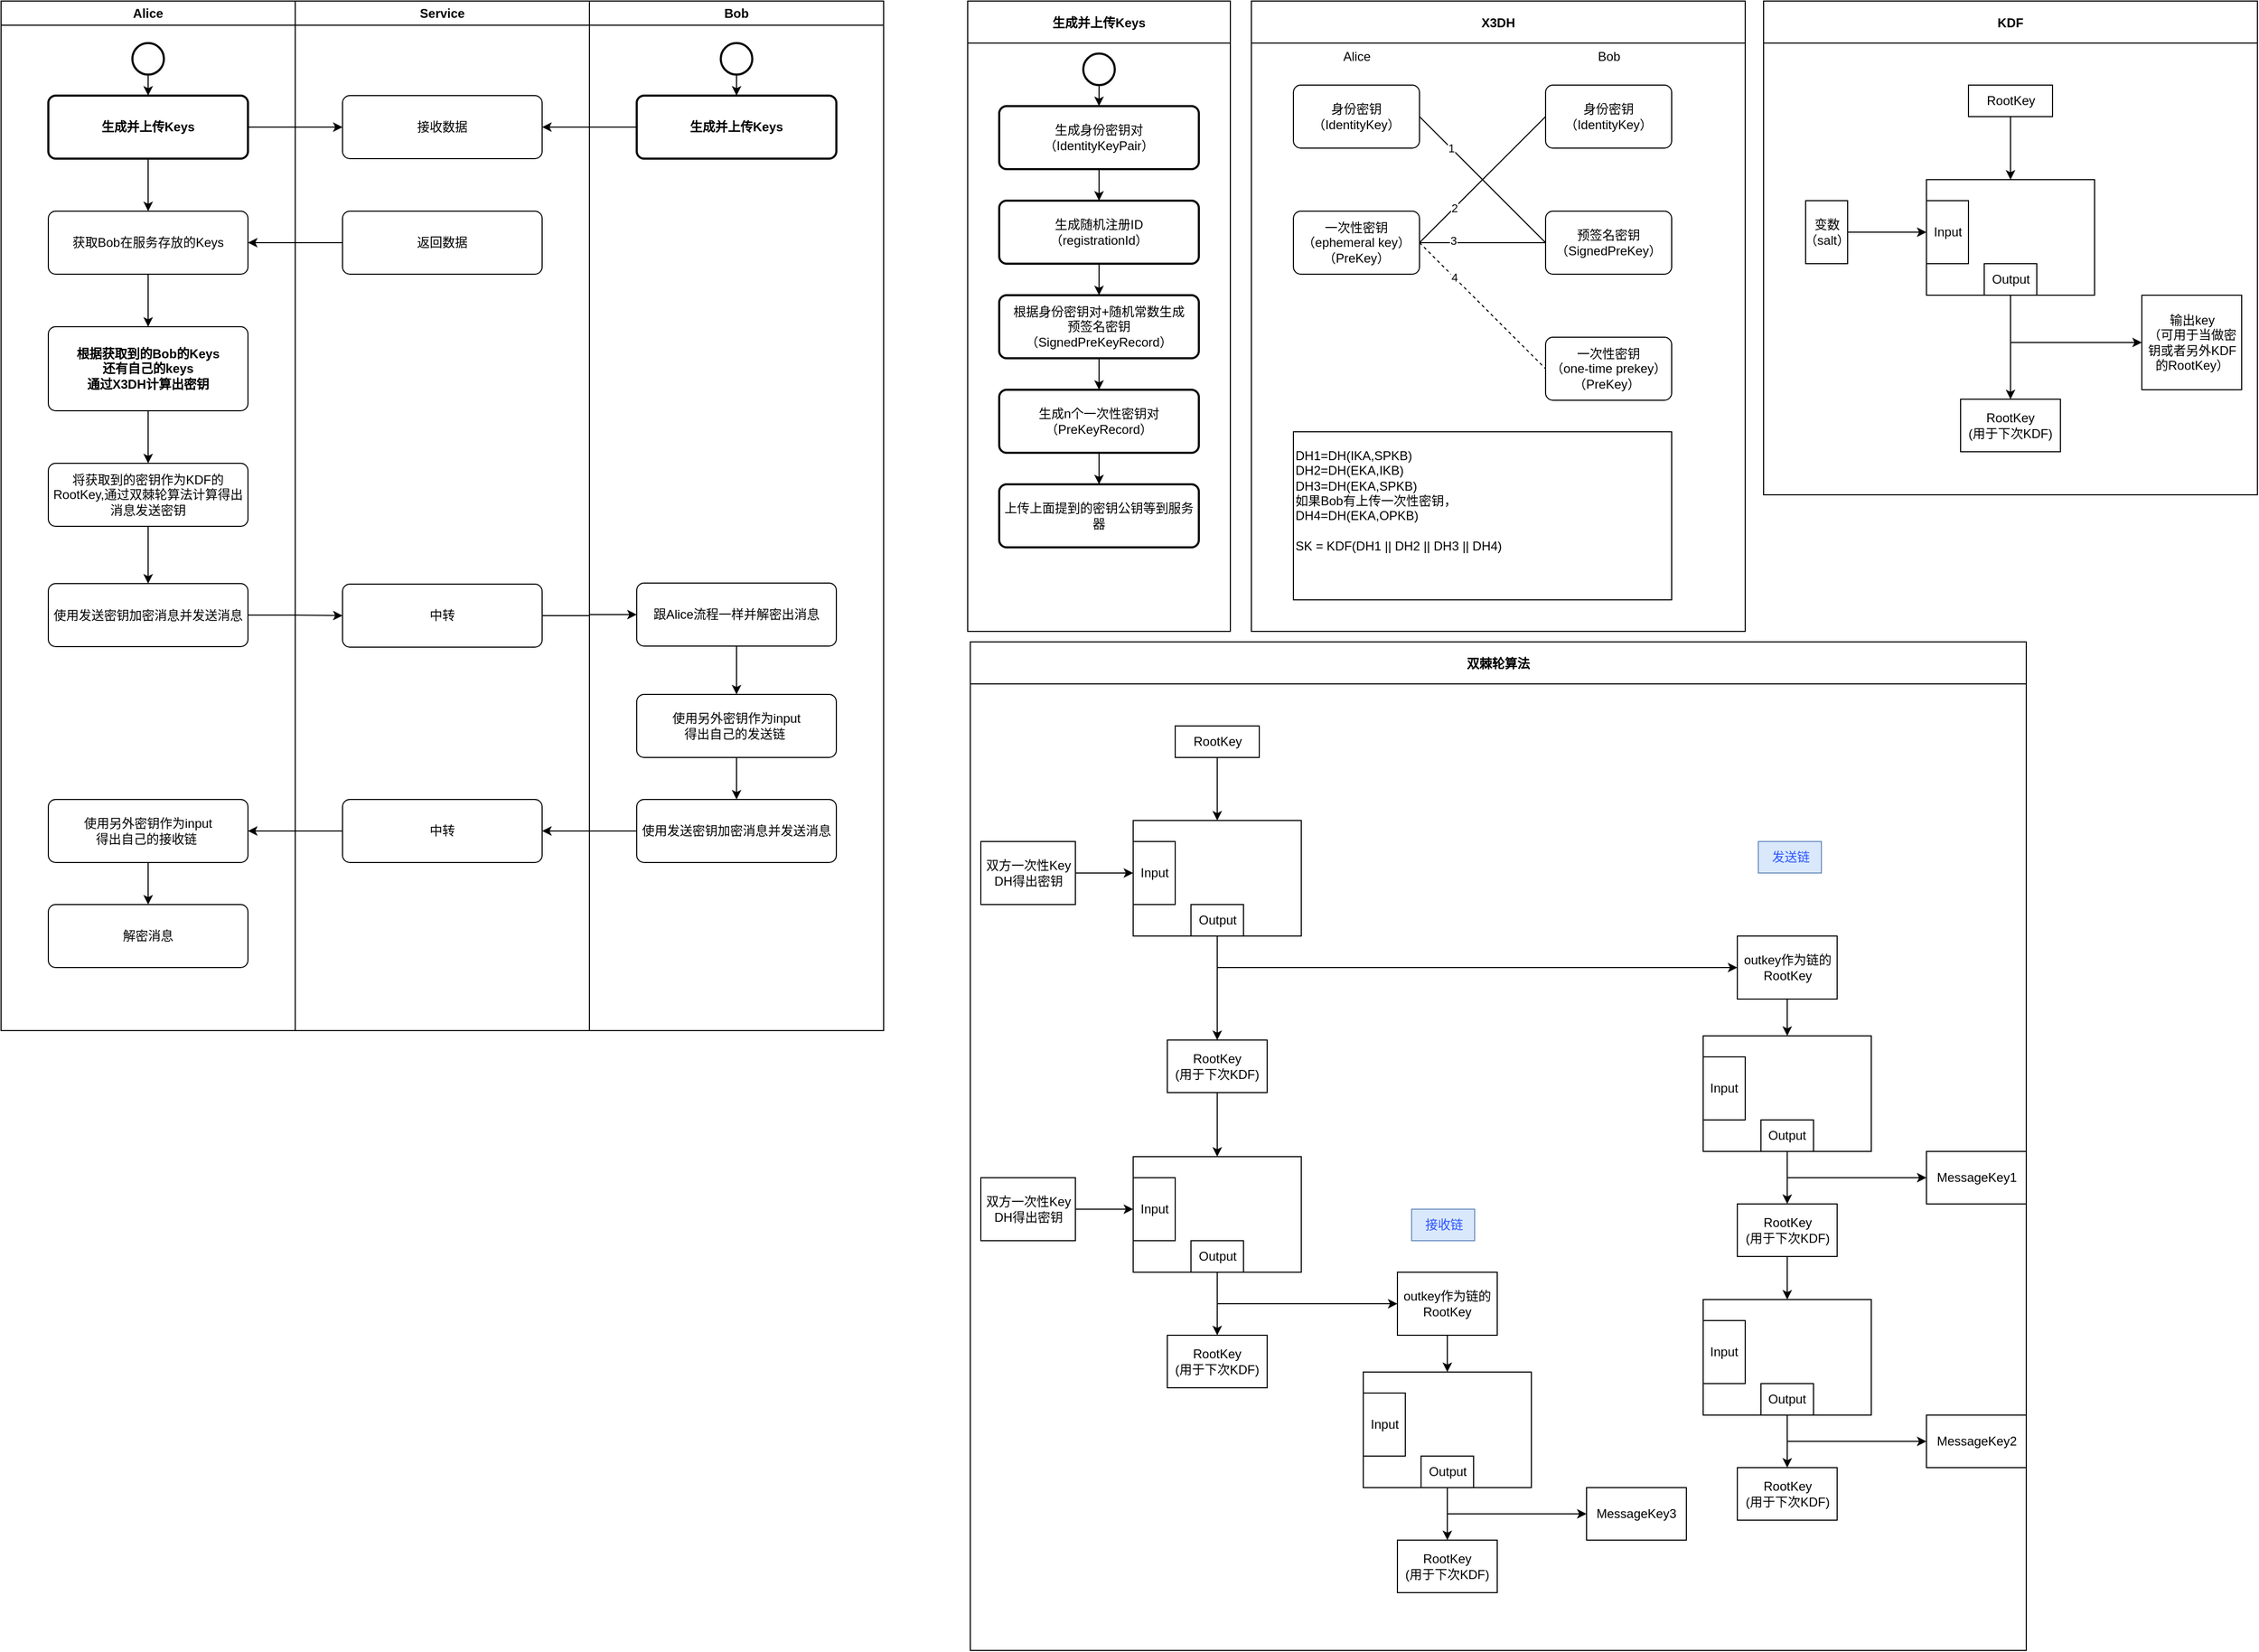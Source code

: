 <mxfile version="27.1.6">
  <diagram name="Page-1" id="gE_Jl_AhiK2FuCOz425i">
    <mxGraphModel dx="1783" dy="939" grid="1" gridSize="10" guides="1" tooltips="1" connect="1" arrows="1" fold="1" page="1" pageScale="1" pageWidth="827" pageHeight="1169" math="0" shadow="0">
      <root>
        <mxCell id="0" />
        <mxCell id="1" parent="0" />
        <mxCell id="V8p2LZqgIIOydE5HTveQ-61" value="生成并上传Keys" style="swimlane;startSize=40;horizontal=1;containerType=tree;" parent="1" vertex="1">
          <mxGeometry x="1000" y="30" width="250" height="600" as="geometry" />
        </mxCell>
        <mxCell id="V8p2LZqgIIOydE5HTveQ-67" style="edgeStyle=orthogonalEdgeStyle;rounded=0;orthogonalLoop=1;jettySize=auto;html=1;exitX=0.5;exitY=1;exitDx=0;exitDy=0;exitPerimeter=0;" parent="V8p2LZqgIIOydE5HTveQ-61" source="V8p2LZqgIIOydE5HTveQ-65" target="V8p2LZqgIIOydE5HTveQ-66" edge="1">
          <mxGeometry relative="1" as="geometry" />
        </mxCell>
        <mxCell id="V8p2LZqgIIOydE5HTveQ-65" value="" style="strokeWidth=2;html=1;shape=mxgraph.flowchart.start_2;whiteSpace=wrap;" parent="V8p2LZqgIIOydE5HTveQ-61" vertex="1">
          <mxGeometry x="110" y="50" width="30" height="30" as="geometry" />
        </mxCell>
        <mxCell id="V8p2LZqgIIOydE5HTveQ-69" style="edgeStyle=orthogonalEdgeStyle;rounded=0;orthogonalLoop=1;jettySize=auto;html=1;exitX=0.5;exitY=1;exitDx=0;exitDy=0;entryX=0.5;entryY=0;entryDx=0;entryDy=0;" parent="V8p2LZqgIIOydE5HTveQ-61" source="V8p2LZqgIIOydE5HTveQ-66" target="V8p2LZqgIIOydE5HTveQ-72" edge="1">
          <mxGeometry relative="1" as="geometry">
            <mxPoint x="180" y="220" as="targetPoint" />
          </mxGeometry>
        </mxCell>
        <mxCell id="V8p2LZqgIIOydE5HTveQ-66" value="生成身份密钥对&lt;div&gt;（IdentityKeyPair）&lt;/div&gt;" style="rounded=1;whiteSpace=wrap;html=1;absoluteArcSize=1;arcSize=14;strokeWidth=2;" parent="V8p2LZqgIIOydE5HTveQ-61" vertex="1">
          <mxGeometry x="30" y="100" width="190" height="60" as="geometry" />
        </mxCell>
        <mxCell id="V8p2LZqgIIOydE5HTveQ-71" style="edgeStyle=orthogonalEdgeStyle;rounded=0;orthogonalLoop=1;jettySize=auto;html=1;exitX=0.5;exitY=1;exitDx=0;exitDy=0;" parent="V8p2LZqgIIOydE5HTveQ-61" source="V8p2LZqgIIOydE5HTveQ-68" target="V8p2LZqgIIOydE5HTveQ-70" edge="1">
          <mxGeometry relative="1" as="geometry" />
        </mxCell>
        <mxCell id="V8p2LZqgIIOydE5HTveQ-68" value="根据身份密钥对+随机常数生成&lt;div&gt;预签名密钥（SignedPreKeyRecord）&lt;/div&gt;" style="rounded=1;whiteSpace=wrap;html=1;absoluteArcSize=1;arcSize=14;strokeWidth=2;" parent="V8p2LZqgIIOydE5HTveQ-61" vertex="1">
          <mxGeometry x="30" y="280" width="190" height="60" as="geometry" />
        </mxCell>
        <mxCell id="V8p2LZqgIIOydE5HTveQ-75" style="edgeStyle=orthogonalEdgeStyle;rounded=0;orthogonalLoop=1;jettySize=auto;html=1;exitX=0.5;exitY=1;exitDx=0;exitDy=0;" parent="V8p2LZqgIIOydE5HTveQ-61" source="V8p2LZqgIIOydE5HTveQ-70" target="V8p2LZqgIIOydE5HTveQ-74" edge="1">
          <mxGeometry relative="1" as="geometry" />
        </mxCell>
        <mxCell id="V8p2LZqgIIOydE5HTveQ-70" value="生成n个一次性密钥对&lt;br&gt;（PreKeyRecord）" style="rounded=1;whiteSpace=wrap;html=1;absoluteArcSize=1;arcSize=14;strokeWidth=2;" parent="V8p2LZqgIIOydE5HTveQ-61" vertex="1">
          <mxGeometry x="30" y="370" width="190" height="60" as="geometry" />
        </mxCell>
        <mxCell id="V8p2LZqgIIOydE5HTveQ-73" style="edgeStyle=orthogonalEdgeStyle;rounded=0;orthogonalLoop=1;jettySize=auto;html=1;exitX=0.5;exitY=1;exitDx=0;exitDy=0;" parent="V8p2LZqgIIOydE5HTveQ-61" source="V8p2LZqgIIOydE5HTveQ-72" target="V8p2LZqgIIOydE5HTveQ-68" edge="1">
          <mxGeometry relative="1" as="geometry" />
        </mxCell>
        <mxCell id="V8p2LZqgIIOydE5HTveQ-72" value="生成随机注册ID&lt;br&gt;（registrationId）" style="rounded=1;whiteSpace=wrap;html=1;absoluteArcSize=1;arcSize=14;strokeWidth=2;" parent="V8p2LZqgIIOydE5HTveQ-61" vertex="1">
          <mxGeometry x="30" y="190" width="190" height="60" as="geometry" />
        </mxCell>
        <mxCell id="V8p2LZqgIIOydE5HTveQ-74" value="上传上面提到的密钥公钥等到服务器" style="rounded=1;whiteSpace=wrap;html=1;absoluteArcSize=1;arcSize=14;strokeWidth=2;" parent="V8p2LZqgIIOydE5HTveQ-61" vertex="1">
          <mxGeometry x="30" y="460" width="190" height="60" as="geometry" />
        </mxCell>
        <mxCell id="V8p2LZqgIIOydE5HTveQ-86" value="" style="group" parent="1" vertex="1" connectable="0">
          <mxGeometry x="80" y="30" width="840" height="980" as="geometry" />
        </mxCell>
        <mxCell id="V8p2LZqgIIOydE5HTveQ-21" value="Alice" style="swimlane;whiteSpace=wrap" parent="V8p2LZqgIIOydE5HTveQ-86" vertex="1">
          <mxGeometry width="280" height="980" as="geometry" />
        </mxCell>
        <mxCell id="V8p2LZqgIIOydE5HTveQ-78" style="edgeStyle=orthogonalEdgeStyle;rounded=0;orthogonalLoop=1;jettySize=auto;html=1;exitX=0.5;exitY=1;exitDx=0;exitDy=0;exitPerimeter=0;" parent="V8p2LZqgIIOydE5HTveQ-21" source="V8p2LZqgIIOydE5HTveQ-60" target="V8p2LZqgIIOydE5HTveQ-77" edge="1">
          <mxGeometry relative="1" as="geometry" />
        </mxCell>
        <mxCell id="V8p2LZqgIIOydE5HTveQ-60" value="" style="strokeWidth=2;html=1;shape=mxgraph.flowchart.start_2;whiteSpace=wrap;" parent="V8p2LZqgIIOydE5HTveQ-21" vertex="1">
          <mxGeometry x="125" y="40" width="30" height="30" as="geometry" />
        </mxCell>
        <mxCell id="V8p2LZqgIIOydE5HTveQ-89" style="edgeStyle=orthogonalEdgeStyle;rounded=0;orthogonalLoop=1;jettySize=auto;html=1;exitX=0.5;exitY=1;exitDx=0;exitDy=0;" parent="V8p2LZqgIIOydE5HTveQ-21" source="V8p2LZqgIIOydE5HTveQ-77" target="V8p2LZqgIIOydE5HTveQ-85" edge="1">
          <mxGeometry relative="1" as="geometry" />
        </mxCell>
        <mxCell id="V8p2LZqgIIOydE5HTveQ-77" value="&lt;span style=&quot;font-weight: 700; text-wrap-mode: nowrap;&quot;&gt;生成并上传Keys&lt;/span&gt;" style="rounded=1;whiteSpace=wrap;html=1;absoluteArcSize=1;arcSize=14;strokeWidth=2;" parent="V8p2LZqgIIOydE5HTveQ-21" vertex="1">
          <mxGeometry x="45" y="90" width="190" height="60" as="geometry" />
        </mxCell>
        <mxCell id="xNrX6KRHu17jHrZVfqm7-13" style="edgeStyle=orthogonalEdgeStyle;rounded=0;orthogonalLoop=1;jettySize=auto;html=1;exitX=0.5;exitY=1;exitDx=0;exitDy=0;" edge="1" parent="V8p2LZqgIIOydE5HTveQ-21" source="V8p2LZqgIIOydE5HTveQ-85" target="xNrX6KRHu17jHrZVfqm7-12">
          <mxGeometry relative="1" as="geometry" />
        </mxCell>
        <mxCell id="V8p2LZqgIIOydE5HTveQ-85" value="获取Bob在服务存放的Keys" style="rounded=1;whiteSpace=wrap;html=1;absoluteArcSize=1;arcSize=14;strokeWidth=1;" parent="V8p2LZqgIIOydE5HTveQ-21" vertex="1">
          <mxGeometry x="45" y="200" width="190" height="60" as="geometry" />
        </mxCell>
        <mxCell id="xNrX6KRHu17jHrZVfqm7-153" style="edgeStyle=orthogonalEdgeStyle;rounded=0;orthogonalLoop=1;jettySize=auto;html=1;exitX=0.5;exitY=1;exitDx=0;exitDy=0;" edge="1" parent="V8p2LZqgIIOydE5HTveQ-21" source="xNrX6KRHu17jHrZVfqm7-12" target="xNrX6KRHu17jHrZVfqm7-152">
          <mxGeometry relative="1" as="geometry" />
        </mxCell>
        <mxCell id="xNrX6KRHu17jHrZVfqm7-12" value="&lt;b&gt;根据获取到的Bob的Keys&lt;br&gt;还有自己的keys&lt;br&gt;通过X3DH计算出密钥&lt;/b&gt;" style="rounded=1;whiteSpace=wrap;html=1;absoluteArcSize=1;arcSize=14;strokeWidth=1;" vertex="1" parent="V8p2LZqgIIOydE5HTveQ-21">
          <mxGeometry x="45" y="310" width="190" height="80" as="geometry" />
        </mxCell>
        <mxCell id="xNrX6KRHu17jHrZVfqm7-155" style="edgeStyle=orthogonalEdgeStyle;rounded=0;orthogonalLoop=1;jettySize=auto;html=1;" edge="1" parent="V8p2LZqgIIOydE5HTveQ-21" source="xNrX6KRHu17jHrZVfqm7-152" target="xNrX6KRHu17jHrZVfqm7-154">
          <mxGeometry relative="1" as="geometry" />
        </mxCell>
        <mxCell id="xNrX6KRHu17jHrZVfqm7-152" value="将获取到的密钥作为KDF的RootKey,通过双棘轮算法计算得出消息发送密钥" style="rounded=1;whiteSpace=wrap;html=1;absoluteArcSize=1;arcSize=14;strokeWidth=1;" vertex="1" parent="V8p2LZqgIIOydE5HTveQ-21">
          <mxGeometry x="45" y="440" width="190" height="60" as="geometry" />
        </mxCell>
        <mxCell id="xNrX6KRHu17jHrZVfqm7-154" value="使用发送密钥加密消息并发送消息" style="rounded=1;whiteSpace=wrap;html=1;absoluteArcSize=1;arcSize=14;strokeWidth=1;" vertex="1" parent="V8p2LZqgIIOydE5HTveQ-21">
          <mxGeometry x="45" y="554.5" width="190" height="60" as="geometry" />
        </mxCell>
        <mxCell id="xNrX6KRHu17jHrZVfqm7-169" style="edgeStyle=orthogonalEdgeStyle;rounded=0;orthogonalLoop=1;jettySize=auto;html=1;" edge="1" parent="V8p2LZqgIIOydE5HTveQ-21" source="xNrX6KRHu17jHrZVfqm7-166" target="xNrX6KRHu17jHrZVfqm7-168">
          <mxGeometry relative="1" as="geometry" />
        </mxCell>
        <mxCell id="xNrX6KRHu17jHrZVfqm7-166" value="使用另外密钥作为input&lt;div&gt;得出自己的接收链&amp;nbsp;&lt;/div&gt;" style="rounded=1;whiteSpace=wrap;html=1;absoluteArcSize=1;arcSize=14;strokeWidth=1;" vertex="1" parent="V8p2LZqgIIOydE5HTveQ-21">
          <mxGeometry x="45" y="760" width="190" height="60" as="geometry" />
        </mxCell>
        <mxCell id="xNrX6KRHu17jHrZVfqm7-168" value="解密消息" style="rounded=1;whiteSpace=wrap;html=1;absoluteArcSize=1;arcSize=14;strokeWidth=1;" vertex="1" parent="V8p2LZqgIIOydE5HTveQ-21">
          <mxGeometry x="45" y="860" width="190" height="60" as="geometry" />
        </mxCell>
        <mxCell id="V8p2LZqgIIOydE5HTveQ-30" value="Service" style="swimlane;whiteSpace=wrap;startSize=23;" parent="V8p2LZqgIIOydE5HTveQ-86" vertex="1">
          <mxGeometry x="280" width="280" height="980" as="geometry" />
        </mxCell>
        <mxCell id="V8p2LZqgIIOydE5HTveQ-81" value="接收数据" style="rounded=1;whiteSpace=wrap;html=1;absoluteArcSize=1;arcSize=14;strokeWidth=1;" parent="V8p2LZqgIIOydE5HTveQ-30" vertex="1">
          <mxGeometry x="45" y="90" width="190" height="60" as="geometry" />
        </mxCell>
        <mxCell id="V8p2LZqgIIOydE5HTveQ-87" value="返回数据" style="rounded=1;whiteSpace=wrap;html=1;absoluteArcSize=1;arcSize=14;strokeWidth=1;" parent="V8p2LZqgIIOydE5HTveQ-30" vertex="1">
          <mxGeometry x="45" y="200" width="190" height="60" as="geometry" />
        </mxCell>
        <mxCell id="xNrX6KRHu17jHrZVfqm7-156" value="中转" style="rounded=1;whiteSpace=wrap;html=1;absoluteArcSize=1;arcSize=14;strokeWidth=1;" vertex="1" parent="V8p2LZqgIIOydE5HTveQ-30">
          <mxGeometry x="45" y="555" width="190" height="60" as="geometry" />
        </mxCell>
        <mxCell id="xNrX6KRHu17jHrZVfqm7-164" value="中转" style="rounded=1;whiteSpace=wrap;html=1;absoluteArcSize=1;arcSize=14;strokeWidth=1;" vertex="1" parent="V8p2LZqgIIOydE5HTveQ-30">
          <mxGeometry x="45" y="760" width="190" height="60" as="geometry" />
        </mxCell>
        <mxCell id="V8p2LZqgIIOydE5HTveQ-49" value="Bob" style="swimlane;whiteSpace=wrap" parent="V8p2LZqgIIOydE5HTveQ-86" vertex="1">
          <mxGeometry x="560" width="280" height="980" as="geometry" />
        </mxCell>
        <mxCell id="V8p2LZqgIIOydE5HTveQ-79" style="edgeStyle=orthogonalEdgeStyle;rounded=0;orthogonalLoop=1;jettySize=auto;html=1;exitX=0.5;exitY=1;exitDx=0;exitDy=0;exitPerimeter=0;" parent="V8p2LZqgIIOydE5HTveQ-49" source="V8p2LZqgIIOydE5HTveQ-58" target="V8p2LZqgIIOydE5HTveQ-76" edge="1">
          <mxGeometry relative="1" as="geometry" />
        </mxCell>
        <mxCell id="V8p2LZqgIIOydE5HTveQ-58" value="" style="strokeWidth=2;html=1;shape=mxgraph.flowchart.start_2;whiteSpace=wrap;" parent="V8p2LZqgIIOydE5HTveQ-49" vertex="1">
          <mxGeometry x="125" y="40" width="30" height="30" as="geometry" />
        </mxCell>
        <mxCell id="V8p2LZqgIIOydE5HTveQ-76" value="&lt;span style=&quot;font-weight: 700; text-wrap-mode: nowrap;&quot;&gt;生成并上传Keys&lt;/span&gt;" style="rounded=1;whiteSpace=wrap;html=1;absoluteArcSize=1;arcSize=14;strokeWidth=2;" parent="V8p2LZqgIIOydE5HTveQ-49" vertex="1">
          <mxGeometry x="45" y="90" width="190" height="60" as="geometry" />
        </mxCell>
        <mxCell id="xNrX6KRHu17jHrZVfqm7-161" style="edgeStyle=orthogonalEdgeStyle;rounded=0;orthogonalLoop=1;jettySize=auto;html=1;" edge="1" parent="V8p2LZqgIIOydE5HTveQ-49" source="xNrX6KRHu17jHrZVfqm7-158" target="xNrX6KRHu17jHrZVfqm7-160">
          <mxGeometry relative="1" as="geometry" />
        </mxCell>
        <mxCell id="xNrX6KRHu17jHrZVfqm7-158" value="跟Alice流程一样并解密出消息" style="rounded=1;whiteSpace=wrap;html=1;absoluteArcSize=1;arcSize=14;strokeWidth=1;" vertex="1" parent="V8p2LZqgIIOydE5HTveQ-49">
          <mxGeometry x="45" y="554" width="190" height="60" as="geometry" />
        </mxCell>
        <mxCell id="xNrX6KRHu17jHrZVfqm7-163" style="edgeStyle=orthogonalEdgeStyle;rounded=0;orthogonalLoop=1;jettySize=auto;html=1;" edge="1" parent="V8p2LZqgIIOydE5HTveQ-49" source="xNrX6KRHu17jHrZVfqm7-160" target="xNrX6KRHu17jHrZVfqm7-162">
          <mxGeometry relative="1" as="geometry" />
        </mxCell>
        <mxCell id="xNrX6KRHu17jHrZVfqm7-160" value="使用另外密钥作为input&lt;div&gt;得出自己的发送链&amp;nbsp;&lt;/div&gt;" style="rounded=1;whiteSpace=wrap;html=1;absoluteArcSize=1;arcSize=14;strokeWidth=1;" vertex="1" parent="V8p2LZqgIIOydE5HTveQ-49">
          <mxGeometry x="45" y="660" width="190" height="60" as="geometry" />
        </mxCell>
        <mxCell id="xNrX6KRHu17jHrZVfqm7-162" value="使用发送密钥加密消息并发送消息" style="rounded=1;whiteSpace=wrap;html=1;absoluteArcSize=1;arcSize=14;strokeWidth=1;" vertex="1" parent="V8p2LZqgIIOydE5HTveQ-49">
          <mxGeometry x="45" y="760" width="190" height="60" as="geometry" />
        </mxCell>
        <mxCell id="V8p2LZqgIIOydE5HTveQ-83" style="edgeStyle=orthogonalEdgeStyle;rounded=0;orthogonalLoop=1;jettySize=auto;html=1;exitX=1;exitY=0.5;exitDx=0;exitDy=0;" parent="V8p2LZqgIIOydE5HTveQ-86" source="V8p2LZqgIIOydE5HTveQ-77" target="V8p2LZqgIIOydE5HTveQ-81" edge="1">
          <mxGeometry relative="1" as="geometry" />
        </mxCell>
        <mxCell id="V8p2LZqgIIOydE5HTveQ-82" style="edgeStyle=orthogonalEdgeStyle;rounded=0;orthogonalLoop=1;jettySize=auto;html=1;exitX=0;exitY=0.5;exitDx=0;exitDy=0;" parent="V8p2LZqgIIOydE5HTveQ-86" source="V8p2LZqgIIOydE5HTveQ-76" target="V8p2LZqgIIOydE5HTveQ-81" edge="1">
          <mxGeometry relative="1" as="geometry" />
        </mxCell>
        <mxCell id="V8p2LZqgIIOydE5HTveQ-88" style="edgeStyle=orthogonalEdgeStyle;rounded=0;orthogonalLoop=1;jettySize=auto;html=1;exitX=0;exitY=0.5;exitDx=0;exitDy=0;" parent="V8p2LZqgIIOydE5HTveQ-86" source="V8p2LZqgIIOydE5HTveQ-87" target="V8p2LZqgIIOydE5HTveQ-85" edge="1">
          <mxGeometry relative="1" as="geometry" />
        </mxCell>
        <mxCell id="xNrX6KRHu17jHrZVfqm7-157" style="edgeStyle=orthogonalEdgeStyle;rounded=0;orthogonalLoop=1;jettySize=auto;html=1;" edge="1" parent="V8p2LZqgIIOydE5HTveQ-86" source="xNrX6KRHu17jHrZVfqm7-154" target="xNrX6KRHu17jHrZVfqm7-156">
          <mxGeometry relative="1" as="geometry" />
        </mxCell>
        <mxCell id="xNrX6KRHu17jHrZVfqm7-159" style="edgeStyle=orthogonalEdgeStyle;rounded=0;orthogonalLoop=1;jettySize=auto;html=1;exitX=1;exitY=0.5;exitDx=0;exitDy=0;" edge="1" parent="V8p2LZqgIIOydE5HTveQ-86" source="xNrX6KRHu17jHrZVfqm7-156" target="xNrX6KRHu17jHrZVfqm7-158">
          <mxGeometry relative="1" as="geometry" />
        </mxCell>
        <mxCell id="xNrX6KRHu17jHrZVfqm7-165" style="edgeStyle=orthogonalEdgeStyle;rounded=0;orthogonalLoop=1;jettySize=auto;html=1;" edge="1" parent="V8p2LZqgIIOydE5HTveQ-86" source="xNrX6KRHu17jHrZVfqm7-162" target="xNrX6KRHu17jHrZVfqm7-164">
          <mxGeometry relative="1" as="geometry" />
        </mxCell>
        <mxCell id="xNrX6KRHu17jHrZVfqm7-167" style="edgeStyle=orthogonalEdgeStyle;rounded=0;orthogonalLoop=1;jettySize=auto;html=1;" edge="1" parent="V8p2LZqgIIOydE5HTveQ-86" source="xNrX6KRHu17jHrZVfqm7-164" target="xNrX6KRHu17jHrZVfqm7-166">
          <mxGeometry relative="1" as="geometry" />
        </mxCell>
        <mxCell id="V8p2LZqgIIOydE5HTveQ-91" value="X3DH" style="swimlane;startSize=40;horizontal=1;containerType=tree;" parent="1" vertex="1">
          <mxGeometry x="1270" y="30" width="470" height="600" as="geometry" />
        </mxCell>
        <mxCell id="xNrX6KRHu17jHrZVfqm7-1" style="rounded=0;orthogonalLoop=1;jettySize=auto;html=1;exitX=1;exitY=0.5;exitDx=0;exitDy=0;entryX=0;entryY=0.5;entryDx=0;entryDy=0;endArrow=none;startFill=0;" edge="1" parent="V8p2LZqgIIOydE5HTveQ-91" source="V8p2LZqgIIOydE5HTveQ-103" target="V8p2LZqgIIOydE5HTveQ-106">
          <mxGeometry relative="1" as="geometry" />
        </mxCell>
        <mxCell id="xNrX6KRHu17jHrZVfqm7-2" value="1" style="edgeLabel;html=1;align=center;verticalAlign=middle;resizable=0;points=[];" vertex="1" connectable="0" parent="xNrX6KRHu17jHrZVfqm7-1">
          <mxGeometry x="-0.09" y="2" relative="1" as="geometry">
            <mxPoint x="-26" y="-23" as="offset" />
          </mxGeometry>
        </mxCell>
        <mxCell id="V8p2LZqgIIOydE5HTveQ-103" value="身份密钥&lt;br&gt;（IdentityKey）" style="rounded=1;whiteSpace=wrap;html=1;absoluteArcSize=1;arcSize=14;strokeWidth=1;" parent="V8p2LZqgIIOydE5HTveQ-91" vertex="1">
          <mxGeometry x="40" y="80" width="120" height="60" as="geometry" />
        </mxCell>
        <mxCell id="V8p2LZqgIIOydE5HTveQ-104" value="身份密钥&lt;br&gt;（IdentityKey）" style="rounded=1;whiteSpace=wrap;html=1;absoluteArcSize=1;arcSize=14;strokeWidth=1;" parent="V8p2LZqgIIOydE5HTveQ-91" vertex="1">
          <mxGeometry x="280" y="80" width="120" height="60" as="geometry" />
        </mxCell>
        <mxCell id="xNrX6KRHu17jHrZVfqm7-5" style="rounded=0;orthogonalLoop=1;jettySize=auto;html=1;exitX=1;exitY=0.5;exitDx=0;exitDy=0;entryX=0;entryY=0.5;entryDx=0;entryDy=0;endArrow=none;startFill=0;" edge="1" parent="V8p2LZqgIIOydE5HTveQ-91" source="V8p2LZqgIIOydE5HTveQ-105" target="V8p2LZqgIIOydE5HTveQ-104">
          <mxGeometry relative="1" as="geometry" />
        </mxCell>
        <mxCell id="xNrX6KRHu17jHrZVfqm7-6" value="2" style="edgeLabel;html=1;align=center;verticalAlign=middle;resizable=0;points=[];" vertex="1" connectable="0" parent="xNrX6KRHu17jHrZVfqm7-5">
          <mxGeometry x="-0.446" relative="1" as="geometry">
            <mxPoint as="offset" />
          </mxGeometry>
        </mxCell>
        <mxCell id="xNrX6KRHu17jHrZVfqm7-9" style="rounded=0;orthogonalLoop=1;jettySize=auto;html=1;exitX=1;exitY=0.5;exitDx=0;exitDy=0;entryX=0;entryY=0.5;entryDx=0;entryDy=0;endArrow=none;startFill=0;dashed=1;" edge="1" parent="V8p2LZqgIIOydE5HTveQ-91" source="V8p2LZqgIIOydE5HTveQ-105" target="V8p2LZqgIIOydE5HTveQ-107">
          <mxGeometry relative="1" as="geometry" />
        </mxCell>
        <mxCell id="xNrX6KRHu17jHrZVfqm7-10" value="4" style="edgeLabel;html=1;align=center;verticalAlign=middle;resizable=0;points=[];" vertex="1" connectable="0" parent="xNrX6KRHu17jHrZVfqm7-9">
          <mxGeometry x="-0.45" relative="1" as="geometry">
            <mxPoint as="offset" />
          </mxGeometry>
        </mxCell>
        <mxCell id="V8p2LZqgIIOydE5HTveQ-105" value="一次性密钥&lt;br&gt;（ephemeral key）&lt;br&gt;&lt;div&gt;（PreKey）&lt;/div&gt;" style="rounded=1;whiteSpace=wrap;html=1;absoluteArcSize=1;arcSize=14;strokeWidth=1;" parent="V8p2LZqgIIOydE5HTveQ-91" vertex="1">
          <mxGeometry x="40" y="200" width="120" height="60" as="geometry" />
        </mxCell>
        <mxCell id="V8p2LZqgIIOydE5HTveQ-106" value="预签名密钥&lt;br&gt;（SignedPreKey）" style="rounded=1;whiteSpace=wrap;html=1;absoluteArcSize=1;arcSize=14;strokeWidth=1;" parent="V8p2LZqgIIOydE5HTveQ-91" vertex="1">
          <mxGeometry x="280" y="200" width="120" height="60" as="geometry" />
        </mxCell>
        <mxCell id="V8p2LZqgIIOydE5HTveQ-107" value="一次性密钥&lt;div&gt;&lt;span class=&quot;eusoft-eudic-chrome-extension-translate-content eusoft-eudic-chrome-extension-translate-content-style-italic quote&quot;&gt;（one-time prekey）&lt;br class=&quot;ng-star-inserted&quot;&gt;&lt;span class=&quot;eusoft-eudic-chrome-extension-translate-topbottom-space ng-star-inserted&quot;&gt;&lt;/span&gt;&lt;span class=&quot;eusoft-eudic-chrome-extension-translate-topbottom-space ng-star-inserted&quot;&gt;&lt;/span&gt;&lt;span class=&quot;eusoft-eudic-translate-loading-tag&quot;&gt;&lt;/span&gt;&lt;/span&gt;&lt;div data-eusoft-did-translate-attribute-en=&quot;1&quot;&gt;（PreKey）&lt;span class=&quot;eusoft-eudic-chrome-extension-translate-content eusoft-eudic-chrome-extension-translate-content-style-italic quote&quot;&gt;&lt;span class=&quot;eusoft-eudic-chrome-extension-translate-white-space ng-star-inserted&quot;&gt;&amp;nbsp;&lt;/span&gt;&lt;span class=&quot;eusoft-eudic-translate-loading-tag&quot;&gt;&lt;/span&gt;&lt;/span&gt;&lt;/div&gt;&lt;/div&gt;" style="rounded=1;whiteSpace=wrap;html=1;absoluteArcSize=1;arcSize=14;strokeWidth=1;" parent="V8p2LZqgIIOydE5HTveQ-91" vertex="1">
          <mxGeometry x="280" y="320" width="120" height="60" as="geometry" />
        </mxCell>
        <mxCell id="V8p2LZqgIIOydE5HTveQ-108" value="Alice" style="text;html=1;align=center;verticalAlign=middle;resizable=0;points=[];autosize=1;strokeColor=none;fillColor=none;" parent="V8p2LZqgIIOydE5HTveQ-91" vertex="1">
          <mxGeometry x="75" y="38" width="50" height="30" as="geometry" />
        </mxCell>
        <mxCell id="V8p2LZqgIIOydE5HTveQ-109" value="Bob" style="text;html=1;align=center;verticalAlign=middle;resizable=0;points=[];autosize=1;strokeColor=none;fillColor=none;" parent="V8p2LZqgIIOydE5HTveQ-91" vertex="1">
          <mxGeometry x="320" y="38" width="40" height="30" as="geometry" />
        </mxCell>
        <mxCell id="xNrX6KRHu17jHrZVfqm7-7" style="rounded=0;orthogonalLoop=1;jettySize=auto;html=1;exitX=1;exitY=0.5;exitDx=0;exitDy=0;endArrow=none;startFill=0;entryX=0;entryY=0.5;entryDx=0;entryDy=0;" edge="1" parent="V8p2LZqgIIOydE5HTveQ-91" source="V8p2LZqgIIOydE5HTveQ-105" target="V8p2LZqgIIOydE5HTveQ-106">
          <mxGeometry relative="1" as="geometry">
            <mxPoint x="260" y="240" as="targetPoint" />
          </mxGeometry>
        </mxCell>
        <mxCell id="xNrX6KRHu17jHrZVfqm7-8" value="3" style="edgeLabel;html=1;align=center;verticalAlign=middle;resizable=0;points=[];" vertex="1" connectable="0" parent="xNrX6KRHu17jHrZVfqm7-7">
          <mxGeometry x="-0.473" y="2" relative="1" as="geometry">
            <mxPoint as="offset" />
          </mxGeometry>
        </mxCell>
        <mxCell id="xNrX6KRHu17jHrZVfqm7-11" value="DH1=DH(IKA,SPKB)&lt;br&gt;DH2=DH(EKA,IKB)&lt;div&gt;DH3=DH(EKA,SPKB)&lt;/div&gt;&lt;div&gt;如果Bob有上传一次性密钥，&lt;/div&gt;&lt;div data-eusoft-did-translate-attribute-en=&quot;1&quot;&gt;DH4=DH(EKA,OPKB)&lt;span style=&quot;display: none !important;&quot; class=&quot;eusoft-eudic-chrome-extension-translate-content eusoft-eudic-chrome-extension-translate-content-style-italic quote&quot;&gt;&lt;span class=&quot;eusoft-eudic-chrome-extension-translate-white-space ng-star-inserted&quot;&gt;&amp;nbsp;&lt;/span&gt;&lt;span style=&quot;text-decoration-color: rgb(32, 33, 36); font-size: 0.8em !important;&quot; class=&quot;eusoft-eudic-chrome-extension-translate-item eusoft-eudic-chrome-extension-translate-inner-content ng-star-inserted&quot;&gt;&lt;span&gt;DH4=DH（EKA，OK）&lt;/span&gt;&lt;/span&gt;&lt;/span&gt;&lt;/div&gt;&lt;div data-eusoft-did-translate-attribute-en=&quot;1&quot;&gt;&lt;br&gt;&lt;/div&gt;&lt;div data-eusoft-did-translate-attribute-en=&quot;1&quot;&gt;SK = KDF(DH1 || DH2 || DH3 || DH4)&lt;/div&gt;&lt;div data-eusoft-did-translate-attribute-en=&quot;1&quot;&gt;&lt;br&gt;&lt;/div&gt;&lt;div&gt;&lt;div&gt;&lt;br&gt;&lt;/div&gt;&lt;/div&gt;" style="whiteSpace=wrap;html=1;align=left;" vertex="1" parent="V8p2LZqgIIOydE5HTveQ-91">
          <mxGeometry x="40" y="410" width="360" height="160" as="geometry" />
        </mxCell>
        <mxCell id="xNrX6KRHu17jHrZVfqm7-14" value="KDF" style="swimlane;startSize=40;horizontal=1;containerType=tree;" vertex="1" parent="1">
          <mxGeometry x="1757.5" y="30" width="470" height="470" as="geometry" />
        </mxCell>
        <mxCell id="xNrX6KRHu17jHrZVfqm7-35" style="edgeStyle=orthogonalEdgeStyle;rounded=0;orthogonalLoop=1;jettySize=auto;html=1;exitX=0.5;exitY=1;exitDx=0;exitDy=0;entryX=0.5;entryY=0;entryDx=0;entryDy=0;" edge="1" parent="xNrX6KRHu17jHrZVfqm7-14" source="xNrX6KRHu17jHrZVfqm7-32" target="xNrX6KRHu17jHrZVfqm7-30">
          <mxGeometry relative="1" as="geometry" />
        </mxCell>
        <mxCell id="xNrX6KRHu17jHrZVfqm7-32" value="RootKey" style="whiteSpace=wrap;html=1;" vertex="1" parent="xNrX6KRHu17jHrZVfqm7-14">
          <mxGeometry x="195" y="80" width="80" height="30" as="geometry" />
        </mxCell>
        <mxCell id="xNrX6KRHu17jHrZVfqm7-40" style="edgeStyle=orthogonalEdgeStyle;rounded=0;orthogonalLoop=1;jettySize=auto;html=1;exitX=1;exitY=0.5;exitDx=0;exitDy=0;entryX=0;entryY=0.5;entryDx=0;entryDy=0;" edge="1" parent="xNrX6KRHu17jHrZVfqm7-14" source="xNrX6KRHu17jHrZVfqm7-39" target="xNrX6KRHu17jHrZVfqm7-36">
          <mxGeometry relative="1" as="geometry" />
        </mxCell>
        <mxCell id="xNrX6KRHu17jHrZVfqm7-39" value="变数&lt;br&gt;（salt）" style="whiteSpace=wrap;html=1;" vertex="1" parent="xNrX6KRHu17jHrZVfqm7-14">
          <mxGeometry x="40" y="190" width="40" height="60" as="geometry" />
        </mxCell>
        <mxCell id="xNrX6KRHu17jHrZVfqm7-41" value="" style="group" vertex="1" connectable="0" parent="xNrX6KRHu17jHrZVfqm7-14">
          <mxGeometry x="155" y="170" width="160" height="110" as="geometry" />
        </mxCell>
        <mxCell id="xNrX6KRHu17jHrZVfqm7-30" value="" style="whiteSpace=wrap;html=1;" vertex="1" parent="xNrX6KRHu17jHrZVfqm7-41">
          <mxGeometry width="160" height="110" as="geometry" />
        </mxCell>
        <mxCell id="xNrX6KRHu17jHrZVfqm7-36" value="Input" style="whiteSpace=wrap;html=1;" vertex="1" parent="xNrX6KRHu17jHrZVfqm7-41">
          <mxGeometry y="20" width="40" height="60" as="geometry" />
        </mxCell>
        <mxCell id="xNrX6KRHu17jHrZVfqm7-37" value="Output" style="whiteSpace=wrap;html=1;" vertex="1" parent="xNrX6KRHu17jHrZVfqm7-41">
          <mxGeometry x="55" y="80" width="50" height="30" as="geometry" />
        </mxCell>
        <mxCell id="xNrX6KRHu17jHrZVfqm7-42" value="RootKey&lt;div&gt;(用于下次KDF)&lt;span style=&quot;display: none !important;&quot; class=&quot;eusoft-eudic-chrome-extension-translate-content eusoft-eudic-chrome-extension-translate-content-style-italic quote&quot;&gt;&lt;span class=&quot;eusoft-eudic-chrome-extension-translate-white-space ng-star-inserted&quot;&gt;&amp;nbsp;&lt;/span&gt;&lt;span style=&quot;text-decoration-color: #202124FF !important; font-size: 0.8em !important;&quot; class=&quot;eusoft-eudic-chrome-extension-translate-item eusoft-eudic-chrome-extension-translate-inner-content ng-star-inserted&quot;&gt;&lt;span&gt;根键&lt;/span&gt;&lt;/span&gt;&lt;/span&gt;&lt;/div&gt;" style="whiteSpace=wrap;html=1;" vertex="1" parent="xNrX6KRHu17jHrZVfqm7-14">
          <mxGeometry x="187.5" y="379" width="95" height="50" as="geometry" />
        </mxCell>
        <mxCell id="xNrX6KRHu17jHrZVfqm7-43" style="edgeStyle=orthogonalEdgeStyle;rounded=0;orthogonalLoop=1;jettySize=auto;html=1;exitX=0.5;exitY=1;exitDx=0;exitDy=0;" edge="1" parent="xNrX6KRHu17jHrZVfqm7-14" source="xNrX6KRHu17jHrZVfqm7-37" target="xNrX6KRHu17jHrZVfqm7-42">
          <mxGeometry relative="1" as="geometry">
            <Array as="points">
              <mxPoint x="235" y="340" />
              <mxPoint x="235" y="340" />
            </Array>
          </mxGeometry>
        </mxCell>
        <mxCell id="xNrX6KRHu17jHrZVfqm7-57" value="输出key&lt;div&gt;&lt;span style=&quot;display: none !important;&quot; class=&quot;eusoft-eudic-chrome-extension-translate-content eusoft-eudic-chrome-extension-translate-content-style-italic quote&quot;&gt;&lt;span class=&quot;eusoft-eudic-chrome-extension-translate-white-space ng-star-inserted&quot;&gt;&amp;nbsp;&lt;/span&gt;&lt;span style=&quot;text-decoration-color: rgb(32, 33, 36); font-size: 0.8em !important;&quot; class=&quot;eusoft-eudic-chrome-extension-translate-item eusoft-eudic-chrome-extension-translate-inner-content ng-star-inserted&quot;&gt;&lt;span&gt;根键&lt;/span&gt;&lt;/span&gt;&lt;/span&gt;&lt;/div&gt;&lt;div&gt;（可用于当做密钥或者另外KDF的RootKey）&lt;/div&gt;" style="whiteSpace=wrap;html=1;" vertex="1" parent="xNrX6KRHu17jHrZVfqm7-14">
          <mxGeometry x="360" y="280" width="95" height="90" as="geometry" />
        </mxCell>
        <mxCell id="xNrX6KRHu17jHrZVfqm7-58" style="edgeStyle=orthogonalEdgeStyle;rounded=0;orthogonalLoop=1;jettySize=auto;html=1;entryX=0;entryY=0.5;entryDx=0;entryDy=0;" edge="1" parent="xNrX6KRHu17jHrZVfqm7-14" source="xNrX6KRHu17jHrZVfqm7-30" target="xNrX6KRHu17jHrZVfqm7-57">
          <mxGeometry relative="1" as="geometry">
            <mxPoint x="310" y="320" as="targetPoint" />
            <Array as="points">
              <mxPoint x="235" y="325" />
            </Array>
          </mxGeometry>
        </mxCell>
        <mxCell id="xNrX6KRHu17jHrZVfqm7-59" value="双棘轮算法" style="swimlane;startSize=40;horizontal=1;containerType=tree;" vertex="1" parent="1">
          <mxGeometry x="1002.5" y="640" width="1005" height="960" as="geometry" />
        </mxCell>
        <mxCell id="xNrX6KRHu17jHrZVfqm7-60" style="edgeStyle=orthogonalEdgeStyle;rounded=0;orthogonalLoop=1;jettySize=auto;html=1;exitX=0.5;exitY=1;exitDx=0;exitDy=0;entryX=0.5;entryY=0;entryDx=0;entryDy=0;" edge="1" parent="xNrX6KRHu17jHrZVfqm7-59" source="xNrX6KRHu17jHrZVfqm7-61" target="xNrX6KRHu17jHrZVfqm7-65">
          <mxGeometry relative="1" as="geometry" />
        </mxCell>
        <mxCell id="xNrX6KRHu17jHrZVfqm7-61" value="RootKey" style="whiteSpace=wrap;html=1;" vertex="1" parent="xNrX6KRHu17jHrZVfqm7-59">
          <mxGeometry x="195" y="80" width="80" height="30" as="geometry" />
        </mxCell>
        <mxCell id="xNrX6KRHu17jHrZVfqm7-62" style="edgeStyle=orthogonalEdgeStyle;rounded=0;orthogonalLoop=1;jettySize=auto;html=1;exitX=1;exitY=0.5;exitDx=0;exitDy=0;entryX=0;entryY=0.5;entryDx=0;entryDy=0;" edge="1" parent="xNrX6KRHu17jHrZVfqm7-59" source="xNrX6KRHu17jHrZVfqm7-63" target="xNrX6KRHu17jHrZVfqm7-66">
          <mxGeometry relative="1" as="geometry" />
        </mxCell>
        <mxCell id="xNrX6KRHu17jHrZVfqm7-63" value="双方一次性Key&lt;div&gt;DH得出密钥&lt;/div&gt;" style="whiteSpace=wrap;html=1;" vertex="1" parent="xNrX6KRHu17jHrZVfqm7-59">
          <mxGeometry x="10" y="190" width="90" height="60" as="geometry" />
        </mxCell>
        <mxCell id="xNrX6KRHu17jHrZVfqm7-64" value="" style="group" vertex="1" connectable="0" parent="xNrX6KRHu17jHrZVfqm7-59">
          <mxGeometry x="155" y="170" width="160" height="110" as="geometry" />
        </mxCell>
        <mxCell id="xNrX6KRHu17jHrZVfqm7-65" value="" style="whiteSpace=wrap;html=1;" vertex="1" parent="xNrX6KRHu17jHrZVfqm7-64">
          <mxGeometry width="160" height="110" as="geometry" />
        </mxCell>
        <mxCell id="xNrX6KRHu17jHrZVfqm7-66" value="Input" style="whiteSpace=wrap;html=1;" vertex="1" parent="xNrX6KRHu17jHrZVfqm7-64">
          <mxGeometry y="20" width="40" height="60" as="geometry" />
        </mxCell>
        <mxCell id="xNrX6KRHu17jHrZVfqm7-67" value="Output" style="whiteSpace=wrap;html=1;" vertex="1" parent="xNrX6KRHu17jHrZVfqm7-64">
          <mxGeometry x="55" y="80" width="50" height="30" as="geometry" />
        </mxCell>
        <mxCell id="xNrX6KRHu17jHrZVfqm7-78" style="edgeStyle=orthogonalEdgeStyle;rounded=0;orthogonalLoop=1;jettySize=auto;html=1;exitX=0.5;exitY=1;exitDx=0;exitDy=0;" edge="1" parent="xNrX6KRHu17jHrZVfqm7-59" source="xNrX6KRHu17jHrZVfqm7-68" target="xNrX6KRHu17jHrZVfqm7-75">
          <mxGeometry relative="1" as="geometry" />
        </mxCell>
        <mxCell id="xNrX6KRHu17jHrZVfqm7-68" value="RootKey&lt;div&gt;(用于下次KDF)&lt;span style=&quot;display: none !important;&quot; class=&quot;eusoft-eudic-chrome-extension-translate-content eusoft-eudic-chrome-extension-translate-content-style-italic quote&quot;&gt;&lt;span class=&quot;eusoft-eudic-chrome-extension-translate-white-space ng-star-inserted&quot;&gt;&amp;nbsp;&lt;/span&gt;&lt;span style=&quot;text-decoration-color: #202124FF !important; font-size: 0.8em !important;&quot; class=&quot;eusoft-eudic-chrome-extension-translate-item eusoft-eudic-chrome-extension-translate-inner-content ng-star-inserted&quot;&gt;&lt;span&gt;根键&lt;/span&gt;&lt;/span&gt;&lt;/span&gt;&lt;/div&gt;" style="whiteSpace=wrap;html=1;" vertex="1" parent="xNrX6KRHu17jHrZVfqm7-59">
          <mxGeometry x="187.5" y="379" width="95" height="50" as="geometry" />
        </mxCell>
        <mxCell id="xNrX6KRHu17jHrZVfqm7-69" style="edgeStyle=orthogonalEdgeStyle;rounded=0;orthogonalLoop=1;jettySize=auto;html=1;exitX=0.5;exitY=1;exitDx=0;exitDy=0;" edge="1" parent="xNrX6KRHu17jHrZVfqm7-59" source="xNrX6KRHu17jHrZVfqm7-67" target="xNrX6KRHu17jHrZVfqm7-68">
          <mxGeometry relative="1" as="geometry">
            <Array as="points">
              <mxPoint x="235" y="340" />
              <mxPoint x="235" y="340" />
            </Array>
          </mxGeometry>
        </mxCell>
        <mxCell id="xNrX6KRHu17jHrZVfqm7-72" style="edgeStyle=orthogonalEdgeStyle;rounded=0;orthogonalLoop=1;jettySize=auto;html=1;exitX=1;exitY=0.5;exitDx=0;exitDy=0;entryX=0;entryY=0.5;entryDx=0;entryDy=0;" edge="1" parent="xNrX6KRHu17jHrZVfqm7-59" source="xNrX6KRHu17jHrZVfqm7-73" target="xNrX6KRHu17jHrZVfqm7-76">
          <mxGeometry relative="1" as="geometry" />
        </mxCell>
        <mxCell id="xNrX6KRHu17jHrZVfqm7-73" value="双方一次性Key&lt;div&gt;DH得出密钥&lt;/div&gt;" style="whiteSpace=wrap;html=1;" vertex="1" parent="xNrX6KRHu17jHrZVfqm7-59">
          <mxGeometry x="10" y="510" width="90" height="60" as="geometry" />
        </mxCell>
        <mxCell id="xNrX6KRHu17jHrZVfqm7-74" value="" style="group" vertex="1" connectable="0" parent="xNrX6KRHu17jHrZVfqm7-59">
          <mxGeometry x="155" y="490" width="160" height="110" as="geometry" />
        </mxCell>
        <mxCell id="xNrX6KRHu17jHrZVfqm7-75" value="" style="whiteSpace=wrap;html=1;" vertex="1" parent="xNrX6KRHu17jHrZVfqm7-74">
          <mxGeometry width="160" height="110" as="geometry" />
        </mxCell>
        <mxCell id="xNrX6KRHu17jHrZVfqm7-76" value="Input" style="whiteSpace=wrap;html=1;" vertex="1" parent="xNrX6KRHu17jHrZVfqm7-74">
          <mxGeometry y="20" width="40" height="60" as="geometry" />
        </mxCell>
        <mxCell id="xNrX6KRHu17jHrZVfqm7-77" value="Output" style="whiteSpace=wrap;html=1;" vertex="1" parent="xNrX6KRHu17jHrZVfqm7-74">
          <mxGeometry x="55" y="80" width="50" height="30" as="geometry" />
        </mxCell>
        <mxCell id="xNrX6KRHu17jHrZVfqm7-79" value="RootKey&lt;div&gt;(用于下次KDF)&lt;span style=&quot;display: none !important;&quot; class=&quot;eusoft-eudic-chrome-extension-translate-content eusoft-eudic-chrome-extension-translate-content-style-italic quote&quot;&gt;&lt;span class=&quot;eusoft-eudic-chrome-extension-translate-white-space ng-star-inserted&quot;&gt;&amp;nbsp;&lt;/span&gt;&lt;span style=&quot;text-decoration-color: #202124FF !important; font-size: 0.8em !important;&quot; class=&quot;eusoft-eudic-chrome-extension-translate-item eusoft-eudic-chrome-extension-translate-inner-content ng-star-inserted&quot;&gt;&lt;span&gt;根键&lt;/span&gt;&lt;/span&gt;&lt;/span&gt;&lt;/div&gt;" style="whiteSpace=wrap;html=1;" vertex="1" parent="xNrX6KRHu17jHrZVfqm7-59">
          <mxGeometry x="187.5" y="660" width="95" height="50" as="geometry" />
        </mxCell>
        <mxCell id="xNrX6KRHu17jHrZVfqm7-80" style="edgeStyle=orthogonalEdgeStyle;rounded=0;orthogonalLoop=1;jettySize=auto;html=1;exitX=0.5;exitY=1;exitDx=0;exitDy=0;" edge="1" parent="xNrX6KRHu17jHrZVfqm7-59" source="xNrX6KRHu17jHrZVfqm7-77" target="xNrX6KRHu17jHrZVfqm7-79">
          <mxGeometry relative="1" as="geometry" />
        </mxCell>
        <mxCell id="xNrX6KRHu17jHrZVfqm7-81" style="edgeStyle=orthogonalEdgeStyle;rounded=0;orthogonalLoop=1;jettySize=auto;html=1;entryX=0;entryY=0.5;entryDx=0;entryDy=0;exitX=0.5;exitY=1;exitDx=0;exitDy=0;" edge="1" parent="xNrX6KRHu17jHrZVfqm7-59" source="xNrX6KRHu17jHrZVfqm7-67" target="xNrX6KRHu17jHrZVfqm7-70">
          <mxGeometry relative="1" as="geometry" />
        </mxCell>
        <mxCell id="xNrX6KRHu17jHrZVfqm7-95" style="edgeStyle=orthogonalEdgeStyle;rounded=0;orthogonalLoop=1;jettySize=auto;html=1;exitX=0.5;exitY=1;exitDx=0;exitDy=0;entryX=0.5;entryY=0;entryDx=0;entryDy=0;" edge="1" parent="xNrX6KRHu17jHrZVfqm7-59" source="xNrX6KRHu17jHrZVfqm7-87" target="xNrX6KRHu17jHrZVfqm7-92">
          <mxGeometry relative="1" as="geometry" />
        </mxCell>
        <mxCell id="xNrX6KRHu17jHrZVfqm7-91" value="" style="group" vertex="1" connectable="0" parent="xNrX6KRHu17jHrZVfqm7-59">
          <mxGeometry x="697.5" y="626" width="160" height="110" as="geometry" />
        </mxCell>
        <mxCell id="xNrX6KRHu17jHrZVfqm7-92" value="" style="whiteSpace=wrap;html=1;" vertex="1" parent="xNrX6KRHu17jHrZVfqm7-91">
          <mxGeometry width="160" height="110" as="geometry" />
        </mxCell>
        <mxCell id="xNrX6KRHu17jHrZVfqm7-93" value="Input" style="whiteSpace=wrap;html=1;" vertex="1" parent="xNrX6KRHu17jHrZVfqm7-91">
          <mxGeometry y="20" width="40" height="60" as="geometry" />
        </mxCell>
        <mxCell id="xNrX6KRHu17jHrZVfqm7-94" value="Output" style="whiteSpace=wrap;html=1;" vertex="1" parent="xNrX6KRHu17jHrZVfqm7-91">
          <mxGeometry x="55" y="80" width="50" height="30" as="geometry" />
        </mxCell>
        <mxCell id="xNrX6KRHu17jHrZVfqm7-96" value="RootKey&lt;div&gt;(用于下次KDF)&lt;span style=&quot;display: none !important;&quot; class=&quot;eusoft-eudic-chrome-extension-translate-content eusoft-eudic-chrome-extension-translate-content-style-italic quote&quot;&gt;&lt;span class=&quot;eusoft-eudic-chrome-extension-translate-white-space ng-star-inserted&quot;&gt;&amp;nbsp;&lt;/span&gt;&lt;span style=&quot;text-decoration-color: #202124FF !important; font-size: 0.8em !important;&quot; class=&quot;eusoft-eudic-chrome-extension-translate-item eusoft-eudic-chrome-extension-translate-inner-content ng-star-inserted&quot;&gt;&lt;span&gt;根键&lt;/span&gt;&lt;/span&gt;&lt;/span&gt;&lt;/div&gt;" style="whiteSpace=wrap;html=1;" vertex="1" parent="xNrX6KRHu17jHrZVfqm7-59">
          <mxGeometry x="730" y="786" width="95" height="50" as="geometry" />
        </mxCell>
        <mxCell id="xNrX6KRHu17jHrZVfqm7-97" style="edgeStyle=orthogonalEdgeStyle;rounded=0;orthogonalLoop=1;jettySize=auto;html=1;exitX=0.5;exitY=1;exitDx=0;exitDy=0;" edge="1" parent="xNrX6KRHu17jHrZVfqm7-59" source="xNrX6KRHu17jHrZVfqm7-94" target="xNrX6KRHu17jHrZVfqm7-96">
          <mxGeometry relative="1" as="geometry" />
        </mxCell>
        <mxCell id="xNrX6KRHu17jHrZVfqm7-98" value="MessageKey2" style="whiteSpace=wrap;html=1;" vertex="1" parent="xNrX6KRHu17jHrZVfqm7-59">
          <mxGeometry x="910" y="736" width="95" height="50" as="geometry" />
        </mxCell>
        <mxCell id="xNrX6KRHu17jHrZVfqm7-99" style="edgeStyle=orthogonalEdgeStyle;rounded=0;orthogonalLoop=1;jettySize=auto;html=1;exitX=0.5;exitY=1;exitDx=0;exitDy=0;" edge="1" parent="xNrX6KRHu17jHrZVfqm7-59" source="xNrX6KRHu17jHrZVfqm7-94" target="xNrX6KRHu17jHrZVfqm7-98">
          <mxGeometry relative="1" as="geometry" />
        </mxCell>
        <mxCell id="xNrX6KRHu17jHrZVfqm7-100" value="发送链" style="text;html=1;align=center;verticalAlign=middle;resizable=0;points=[];autosize=1;strokeColor=#6c8ebf;fillColor=#dae8fc;fontColor=#2C56FF;" vertex="1" parent="xNrX6KRHu17jHrZVfqm7-59">
          <mxGeometry x="750" y="190" width="60" height="30" as="geometry" />
        </mxCell>
        <mxCell id="xNrX6KRHu17jHrZVfqm7-127" value="" style="group" vertex="1" connectable="0" parent="xNrX6KRHu17jHrZVfqm7-59">
          <mxGeometry x="697.5" y="280" width="307.5" height="305" as="geometry" />
        </mxCell>
        <mxCell id="xNrX6KRHu17jHrZVfqm7-86" style="edgeStyle=orthogonalEdgeStyle;rounded=0;orthogonalLoop=1;jettySize=auto;html=1;exitX=0.5;exitY=1;exitDx=0;exitDy=0;" edge="1" parent="xNrX6KRHu17jHrZVfqm7-127" source="xNrX6KRHu17jHrZVfqm7-70" target="xNrX6KRHu17jHrZVfqm7-83">
          <mxGeometry relative="1" as="geometry" />
        </mxCell>
        <mxCell id="xNrX6KRHu17jHrZVfqm7-70" value="outkey作为链的RootKey" style="whiteSpace=wrap;html=1;" vertex="1" parent="xNrX6KRHu17jHrZVfqm7-127">
          <mxGeometry x="32.5" width="95" height="60" as="geometry" />
        </mxCell>
        <mxCell id="xNrX6KRHu17jHrZVfqm7-82" value="" style="group" vertex="1" connectable="0" parent="xNrX6KRHu17jHrZVfqm7-127">
          <mxGeometry y="95" width="160" height="110" as="geometry" />
        </mxCell>
        <mxCell id="xNrX6KRHu17jHrZVfqm7-83" value="" style="whiteSpace=wrap;html=1;" vertex="1" parent="xNrX6KRHu17jHrZVfqm7-82">
          <mxGeometry width="160" height="110" as="geometry" />
        </mxCell>
        <mxCell id="xNrX6KRHu17jHrZVfqm7-84" value="Input" style="whiteSpace=wrap;html=1;" vertex="1" parent="xNrX6KRHu17jHrZVfqm7-82">
          <mxGeometry y="20" width="40" height="60" as="geometry" />
        </mxCell>
        <mxCell id="xNrX6KRHu17jHrZVfqm7-85" value="Output" style="whiteSpace=wrap;html=1;" vertex="1" parent="xNrX6KRHu17jHrZVfqm7-82">
          <mxGeometry x="55" y="80" width="50" height="30" as="geometry" />
        </mxCell>
        <mxCell id="xNrX6KRHu17jHrZVfqm7-87" value="RootKey&lt;div&gt;(用于下次KDF)&lt;span style=&quot;display: none !important;&quot; class=&quot;eusoft-eudic-chrome-extension-translate-content eusoft-eudic-chrome-extension-translate-content-style-italic quote&quot;&gt;&lt;span class=&quot;eusoft-eudic-chrome-extension-translate-white-space ng-star-inserted&quot;&gt;&amp;nbsp;&lt;/span&gt;&lt;span style=&quot;text-decoration-color: #202124FF !important; font-size: 0.8em !important;&quot; class=&quot;eusoft-eudic-chrome-extension-translate-item eusoft-eudic-chrome-extension-translate-inner-content ng-star-inserted&quot;&gt;&lt;span&gt;根键&lt;/span&gt;&lt;/span&gt;&lt;/span&gt;&lt;/div&gt;" style="whiteSpace=wrap;html=1;" vertex="1" parent="xNrX6KRHu17jHrZVfqm7-127">
          <mxGeometry x="32.5" y="255" width="95" height="50" as="geometry" />
        </mxCell>
        <mxCell id="xNrX6KRHu17jHrZVfqm7-88" style="edgeStyle=orthogonalEdgeStyle;rounded=0;orthogonalLoop=1;jettySize=auto;html=1;exitX=0.5;exitY=1;exitDx=0;exitDy=0;" edge="1" parent="xNrX6KRHu17jHrZVfqm7-127" source="xNrX6KRHu17jHrZVfqm7-85" target="xNrX6KRHu17jHrZVfqm7-87">
          <mxGeometry relative="1" as="geometry" />
        </mxCell>
        <mxCell id="xNrX6KRHu17jHrZVfqm7-89" value="MessageKey1" style="whiteSpace=wrap;html=1;" vertex="1" parent="xNrX6KRHu17jHrZVfqm7-127">
          <mxGeometry x="212.5" y="205" width="95" height="50" as="geometry" />
        </mxCell>
        <mxCell id="xNrX6KRHu17jHrZVfqm7-90" style="edgeStyle=orthogonalEdgeStyle;rounded=0;orthogonalLoop=1;jettySize=auto;html=1;exitX=0.5;exitY=1;exitDx=0;exitDy=0;entryX=0;entryY=0.5;entryDx=0;entryDy=0;" edge="1" parent="xNrX6KRHu17jHrZVfqm7-127" source="xNrX6KRHu17jHrZVfqm7-85" target="xNrX6KRHu17jHrZVfqm7-89">
          <mxGeometry relative="1" as="geometry" />
        </mxCell>
        <mxCell id="xNrX6KRHu17jHrZVfqm7-139" value="" style="group" vertex="1" connectable="0" parent="xNrX6KRHu17jHrZVfqm7-59">
          <mxGeometry x="374" y="600" width="307.5" height="305" as="geometry" />
        </mxCell>
        <mxCell id="xNrX6KRHu17jHrZVfqm7-140" style="edgeStyle=orthogonalEdgeStyle;rounded=0;orthogonalLoop=1;jettySize=auto;html=1;exitX=0.5;exitY=1;exitDx=0;exitDy=0;" edge="1" parent="xNrX6KRHu17jHrZVfqm7-139" source="xNrX6KRHu17jHrZVfqm7-141" target="xNrX6KRHu17jHrZVfqm7-143">
          <mxGeometry relative="1" as="geometry" />
        </mxCell>
        <mxCell id="xNrX6KRHu17jHrZVfqm7-141" value="outkey作为链的RootKey" style="whiteSpace=wrap;html=1;" vertex="1" parent="xNrX6KRHu17jHrZVfqm7-139">
          <mxGeometry x="32.5" width="95" height="60" as="geometry" />
        </mxCell>
        <mxCell id="xNrX6KRHu17jHrZVfqm7-142" value="" style="group" vertex="1" connectable="0" parent="xNrX6KRHu17jHrZVfqm7-139">
          <mxGeometry y="95" width="160" height="110" as="geometry" />
        </mxCell>
        <mxCell id="xNrX6KRHu17jHrZVfqm7-143" value="" style="whiteSpace=wrap;html=1;" vertex="1" parent="xNrX6KRHu17jHrZVfqm7-142">
          <mxGeometry width="160" height="110" as="geometry" />
        </mxCell>
        <mxCell id="xNrX6KRHu17jHrZVfqm7-144" value="Input" style="whiteSpace=wrap;html=1;" vertex="1" parent="xNrX6KRHu17jHrZVfqm7-142">
          <mxGeometry y="20" width="40" height="60" as="geometry" />
        </mxCell>
        <mxCell id="xNrX6KRHu17jHrZVfqm7-145" value="Output" style="whiteSpace=wrap;html=1;" vertex="1" parent="xNrX6KRHu17jHrZVfqm7-142">
          <mxGeometry x="55" y="80" width="50" height="30" as="geometry" />
        </mxCell>
        <mxCell id="xNrX6KRHu17jHrZVfqm7-146" value="RootKey&lt;div&gt;(用于下次KDF)&lt;span style=&quot;display: none !important;&quot; class=&quot;eusoft-eudic-chrome-extension-translate-content eusoft-eudic-chrome-extension-translate-content-style-italic quote&quot;&gt;&lt;span class=&quot;eusoft-eudic-chrome-extension-translate-white-space ng-star-inserted&quot;&gt;&amp;nbsp;&lt;/span&gt;&lt;span style=&quot;text-decoration-color: #202124FF !important; font-size: 0.8em !important;&quot; class=&quot;eusoft-eudic-chrome-extension-translate-item eusoft-eudic-chrome-extension-translate-inner-content ng-star-inserted&quot;&gt;&lt;span&gt;根键&lt;/span&gt;&lt;/span&gt;&lt;/span&gt;&lt;/div&gt;" style="whiteSpace=wrap;html=1;" vertex="1" parent="xNrX6KRHu17jHrZVfqm7-139">
          <mxGeometry x="32.5" y="255" width="95" height="50" as="geometry" />
        </mxCell>
        <mxCell id="xNrX6KRHu17jHrZVfqm7-147" style="edgeStyle=orthogonalEdgeStyle;rounded=0;orthogonalLoop=1;jettySize=auto;html=1;exitX=0.5;exitY=1;exitDx=0;exitDy=0;" edge="1" parent="xNrX6KRHu17jHrZVfqm7-139" source="xNrX6KRHu17jHrZVfqm7-145" target="xNrX6KRHu17jHrZVfqm7-146">
          <mxGeometry relative="1" as="geometry" />
        </mxCell>
        <mxCell id="xNrX6KRHu17jHrZVfqm7-148" value="MessageKey3" style="whiteSpace=wrap;html=1;" vertex="1" parent="xNrX6KRHu17jHrZVfqm7-139">
          <mxGeometry x="212.5" y="205" width="95" height="50" as="geometry" />
        </mxCell>
        <mxCell id="xNrX6KRHu17jHrZVfqm7-149" style="edgeStyle=orthogonalEdgeStyle;rounded=0;orthogonalLoop=1;jettySize=auto;html=1;exitX=0.5;exitY=1;exitDx=0;exitDy=0;entryX=0;entryY=0.5;entryDx=0;entryDy=0;" edge="1" parent="xNrX6KRHu17jHrZVfqm7-139" source="xNrX6KRHu17jHrZVfqm7-145" target="xNrX6KRHu17jHrZVfqm7-148">
          <mxGeometry relative="1" as="geometry" />
        </mxCell>
        <mxCell id="xNrX6KRHu17jHrZVfqm7-150" style="edgeStyle=orthogonalEdgeStyle;rounded=0;orthogonalLoop=1;jettySize=auto;html=1;exitX=0.5;exitY=1;exitDx=0;exitDy=0;entryX=0;entryY=0.5;entryDx=0;entryDy=0;" edge="1" parent="xNrX6KRHu17jHrZVfqm7-59" source="xNrX6KRHu17jHrZVfqm7-77" target="xNrX6KRHu17jHrZVfqm7-141">
          <mxGeometry relative="1" as="geometry" />
        </mxCell>
        <mxCell id="xNrX6KRHu17jHrZVfqm7-151" value="接收链" style="text;html=1;align=center;verticalAlign=middle;resizable=0;points=[];autosize=1;strokeColor=#6c8ebf;fillColor=#dae8fc;fontColor=#2C56FF;" vertex="1" parent="xNrX6KRHu17jHrZVfqm7-59">
          <mxGeometry x="420" y="540" width="60" height="30" as="geometry" />
        </mxCell>
      </root>
    </mxGraphModel>
  </diagram>
</mxfile>
